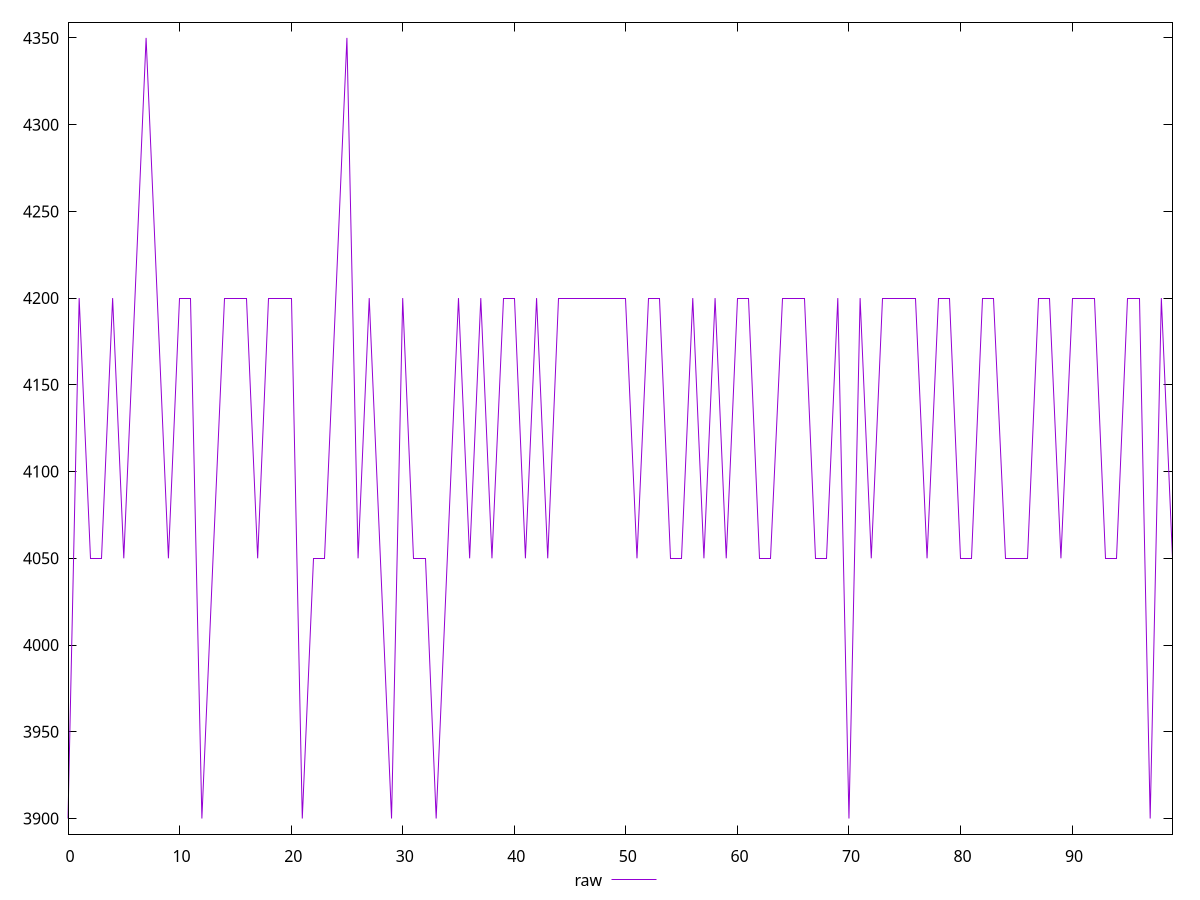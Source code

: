 reset

$raw <<EOF
0 3900
1 4200
2 4050
3 4050
4 4200
5 4050
6 4200
7 4350
8 4200
9 4050
10 4200
11 4200
12 3900
13 4050
14 4200
15 4200
16 4200
17 4050
18 4200
19 4200
20 4200
21 3900
22 4050
23 4050
24 4200
25 4350
26 4050
27 4200
28 4050
29 3900
30 4200
31 4050
32 4050
33 3900
34 4050
35 4200
36 4050
37 4200
38 4050
39 4200
40 4200
41 4050
42 4200
43 4050
44 4200
45 4200
46 4200
47 4200
48 4200
49 4200
50 4200
51 4050
52 4200
53 4200
54 4050
55 4050
56 4200
57 4050
58 4200
59 4050
60 4200
61 4200
62 4050
63 4050
64 4200
65 4200
66 4200
67 4050
68 4050
69 4200
70 3900
71 4200
72 4050
73 4200
74 4200
75 4200
76 4200
77 4050
78 4200
79 4200
80 4050
81 4050
82 4200
83 4200
84 4050
85 4050
86 4050
87 4200
88 4200
89 4050
90 4200
91 4200
92 4200
93 4050
94 4050
95 4200
96 4200
97 3900
98 4200
99 4050
EOF

set key outside below
set xrange [0:99]
set yrange [3891:4359]
set trange [3891:4359]
set terminal svg size 640, 500 enhanced background rgb 'white'
set output "reports/report_00033_2021-03-01T14-23-16.841Z/unused-javascript/samples/astro/raw/values.svg"

plot $raw title "raw" with line

reset

